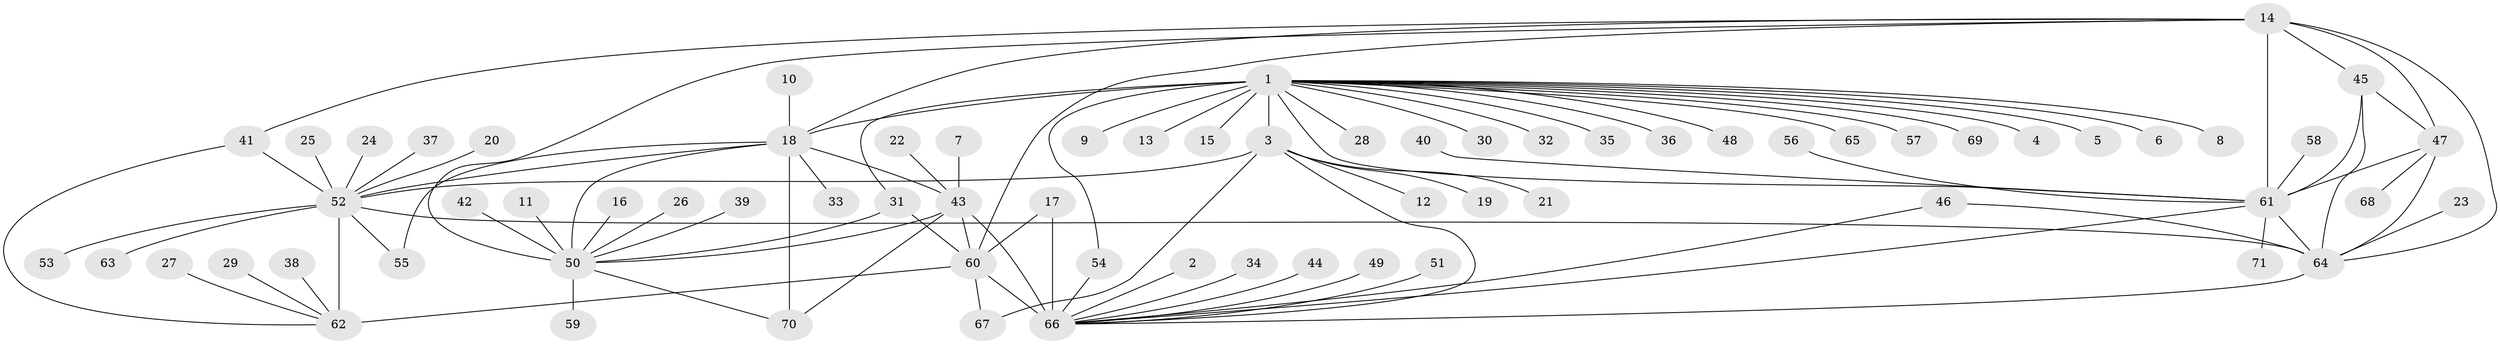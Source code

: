 // original degree distribution, {8: 0.02127659574468085, 9: 0.06382978723404255, 13: 0.02127659574468085, 11: 0.03546099290780142, 6: 0.028368794326241134, 16: 0.0070921985815602835, 7: 0.03546099290780142, 10: 0.02127659574468085, 14: 0.0070921985815602835, 12: 0.0070921985815602835, 2: 0.14184397163120568, 1: 0.5815602836879432, 3: 0.028368794326241134}
// Generated by graph-tools (version 1.1) at 2025/50/03/09/25 03:50:36]
// undirected, 71 vertices, 98 edges
graph export_dot {
graph [start="1"]
  node [color=gray90,style=filled];
  1;
  2;
  3;
  4;
  5;
  6;
  7;
  8;
  9;
  10;
  11;
  12;
  13;
  14;
  15;
  16;
  17;
  18;
  19;
  20;
  21;
  22;
  23;
  24;
  25;
  26;
  27;
  28;
  29;
  30;
  31;
  32;
  33;
  34;
  35;
  36;
  37;
  38;
  39;
  40;
  41;
  42;
  43;
  44;
  45;
  46;
  47;
  48;
  49;
  50;
  51;
  52;
  53;
  54;
  55;
  56;
  57;
  58;
  59;
  60;
  61;
  62;
  63;
  64;
  65;
  66;
  67;
  68;
  69;
  70;
  71;
  1 -- 3 [weight=12.0];
  1 -- 4 [weight=1.0];
  1 -- 5 [weight=1.0];
  1 -- 6 [weight=1.0];
  1 -- 8 [weight=1.0];
  1 -- 9 [weight=1.0];
  1 -- 13 [weight=1.0];
  1 -- 15 [weight=1.0];
  1 -- 18 [weight=1.0];
  1 -- 28 [weight=1.0];
  1 -- 30 [weight=1.0];
  1 -- 31 [weight=1.0];
  1 -- 32 [weight=1.0];
  1 -- 35 [weight=1.0];
  1 -- 36 [weight=1.0];
  1 -- 48 [weight=1.0];
  1 -- 54 [weight=1.0];
  1 -- 57 [weight=1.0];
  1 -- 61 [weight=1.0];
  1 -- 65 [weight=1.0];
  1 -- 69 [weight=1.0];
  2 -- 66 [weight=1.0];
  3 -- 12 [weight=1.0];
  3 -- 19 [weight=1.0];
  3 -- 21 [weight=1.0];
  3 -- 52 [weight=1.0];
  3 -- 66 [weight=1.0];
  3 -- 67 [weight=1.0];
  7 -- 43 [weight=1.0];
  10 -- 18 [weight=1.0];
  11 -- 50 [weight=1.0];
  14 -- 18 [weight=1.0];
  14 -- 41 [weight=1.0];
  14 -- 45 [weight=2.0];
  14 -- 47 [weight=2.0];
  14 -- 50 [weight=1.0];
  14 -- 60 [weight=1.0];
  14 -- 61 [weight=4.0];
  14 -- 64 [weight=2.0];
  16 -- 50 [weight=1.0];
  17 -- 60 [weight=2.0];
  17 -- 66 [weight=4.0];
  18 -- 33 [weight=1.0];
  18 -- 43 [weight=3.0];
  18 -- 50 [weight=6.0];
  18 -- 52 [weight=1.0];
  18 -- 55 [weight=1.0];
  18 -- 70 [weight=3.0];
  20 -- 52 [weight=1.0];
  22 -- 43 [weight=1.0];
  23 -- 64 [weight=1.0];
  24 -- 52 [weight=1.0];
  25 -- 52 [weight=1.0];
  26 -- 50 [weight=1.0];
  27 -- 62 [weight=1.0];
  29 -- 62 [weight=1.0];
  31 -- 50 [weight=1.0];
  31 -- 60 [weight=1.0];
  34 -- 66 [weight=1.0];
  37 -- 52 [weight=1.0];
  38 -- 62 [weight=1.0];
  39 -- 50 [weight=1.0];
  40 -- 61 [weight=1.0];
  41 -- 52 [weight=5.0];
  41 -- 62 [weight=1.0];
  42 -- 50 [weight=1.0];
  43 -- 50 [weight=2.0];
  43 -- 60 [weight=1.0];
  43 -- 66 [weight=1.0];
  43 -- 70 [weight=1.0];
  44 -- 66 [weight=1.0];
  45 -- 47 [weight=1.0];
  45 -- 61 [weight=2.0];
  45 -- 64 [weight=1.0];
  46 -- 64 [weight=1.0];
  46 -- 66 [weight=1.0];
  47 -- 61 [weight=2.0];
  47 -- 64 [weight=1.0];
  47 -- 68 [weight=1.0];
  49 -- 66 [weight=1.0];
  50 -- 59 [weight=1.0];
  50 -- 70 [weight=2.0];
  51 -- 66 [weight=1.0];
  52 -- 53 [weight=1.0];
  52 -- 55 [weight=1.0];
  52 -- 62 [weight=5.0];
  52 -- 63 [weight=1.0];
  52 -- 64 [weight=1.0];
  54 -- 66 [weight=1.0];
  56 -- 61 [weight=1.0];
  58 -- 61 [weight=1.0];
  60 -- 62 [weight=1.0];
  60 -- 66 [weight=8.0];
  60 -- 67 [weight=1.0];
  61 -- 64 [weight=2.0];
  61 -- 66 [weight=1.0];
  61 -- 71 [weight=1.0];
  64 -- 66 [weight=1.0];
}
